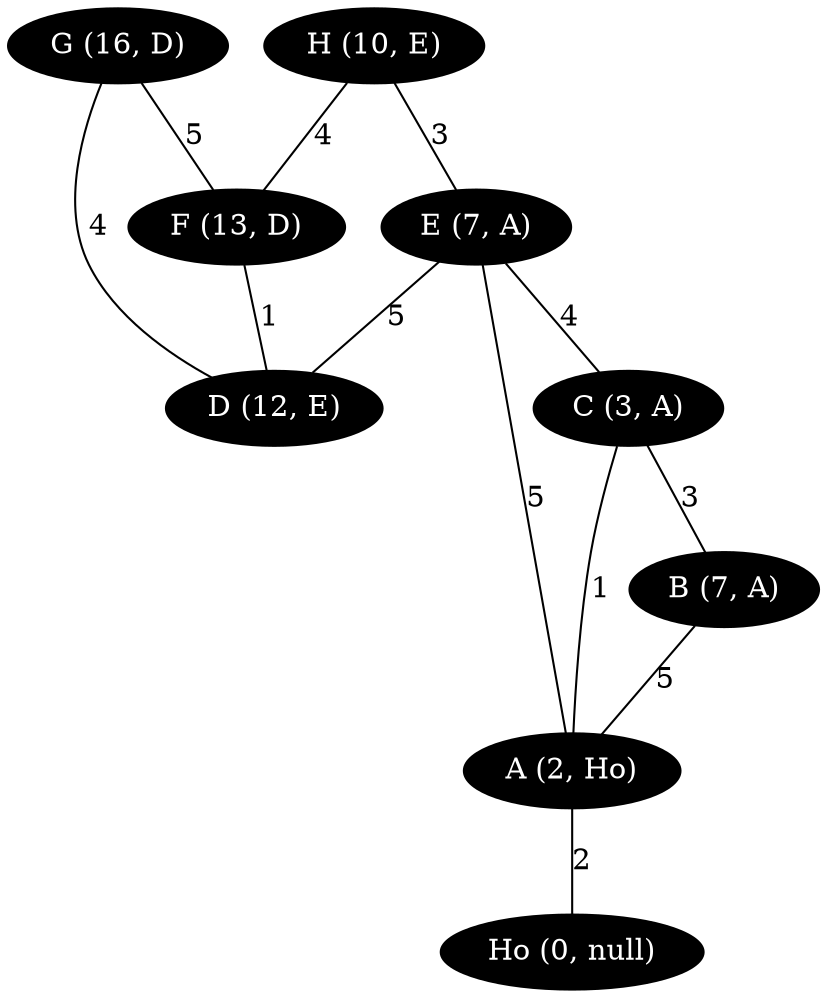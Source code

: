 graph firework{
    Ho [style=filled, fontcolor=white, fillcolor=black, label="Ho (0, null)"];
    A [style=filled, fontcolor=white, fillcolor=black, label="A (2, Ho)"];
    B [style=filled, fontcolor=white, fillcolor=black, label="B (7, A)"];
    C [style=filled, fontcolor=white, fillcolor=black, label="C (3, A)"];
    D [style=filled, fontcolor=white, fillcolor=black, label="D (12, E)"];
    E [style=filled, fontcolor=white, fillcolor=black, label="E (7, A)"];
    F [style=filled, fontcolor=white, fillcolor=black, label="F (13, D)"];
    G [style=filled, fontcolor=white, fillcolor=black, label="G (16, D)"];
    H [style=filled, fontcolor=white, fillcolor=black, label="H (10, E)"];

    A -- Ho [weight=2, label="2"];
    B -- A [weight=5, label="5"];
    C -- A [weight=1, label="1"];
    C -- B [weight=3, label="3"];
    E -- C [weight=4, label="4"];
    E -- D [weight=5, label="5"];
    E -- A [weight=5, label="5"];
    F -- D [weight=1, label="1"];
    G -- D [weight=4, label="4"];
    G -- F [weight=5, label="5"];
    H -- F [weight=4, label="4"];
    H -- E [weight=3, label="3"];
}
